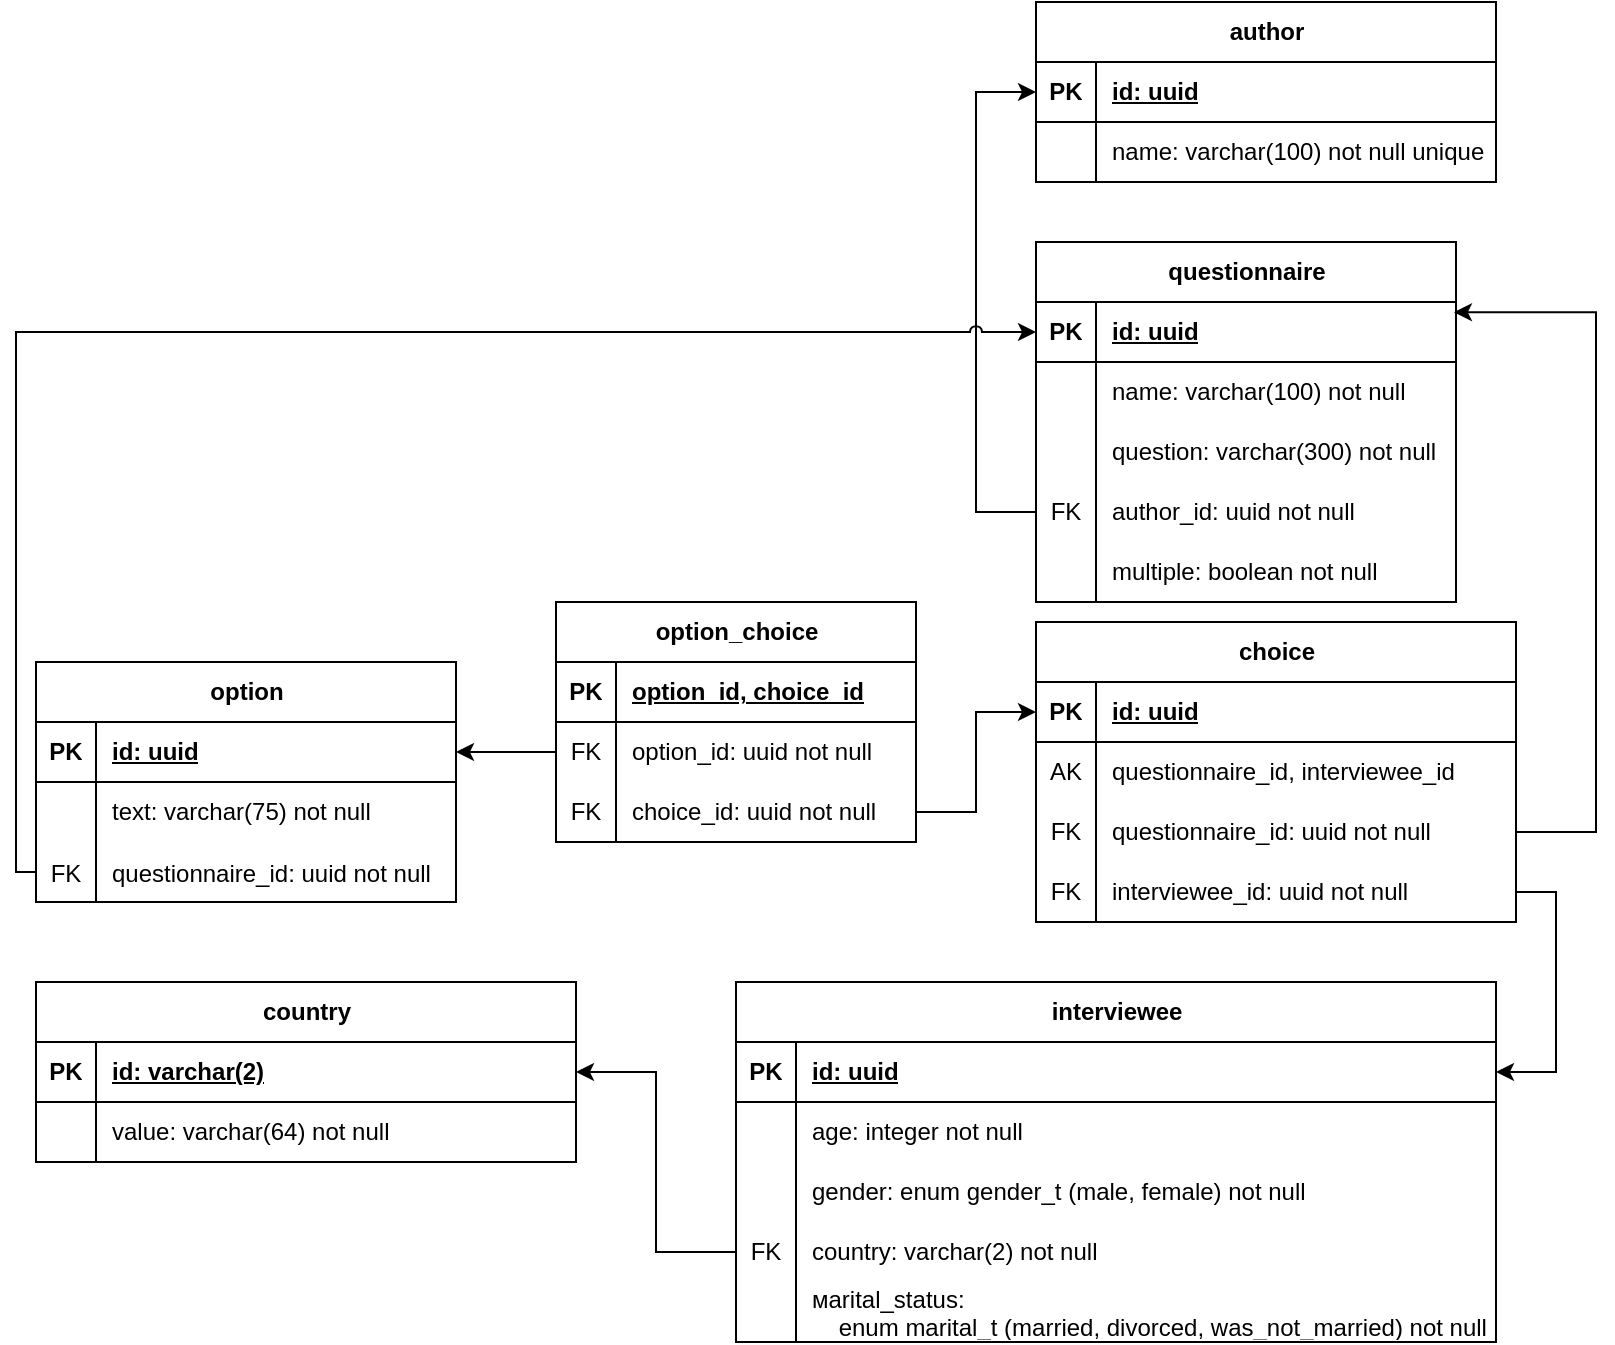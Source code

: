 <mxfile version="21.7.5" type="device">
  <diagram name="Страница — 1" id="QSBf3perLv_kSxdTgKMJ">
    <mxGraphModel dx="2206" dy="793" grid="1" gridSize="10" guides="1" tooltips="1" connect="1" arrows="1" fold="1" page="1" pageScale="1" pageWidth="827" pageHeight="1169" math="0" shadow="0">
      <root>
        <mxCell id="0" />
        <mxCell id="1" parent="0" />
        <mxCell id="I2lbNWNBSobUm_fYNvvN-1" value="author" style="shape=table;startSize=30;container=1;collapsible=1;childLayout=tableLayout;fixedRows=1;rowLines=0;fontStyle=1;align=center;resizeLast=1;html=1;" parent="1" vertex="1">
          <mxGeometry x="320" y="40" width="230" height="90" as="geometry" />
        </mxCell>
        <mxCell id="I2lbNWNBSobUm_fYNvvN-2" value="" style="shape=tableRow;horizontal=0;startSize=0;swimlaneHead=0;swimlaneBody=0;fillColor=none;collapsible=0;dropTarget=0;points=[[0,0.5],[1,0.5]];portConstraint=eastwest;top=0;left=0;right=0;bottom=1;" parent="I2lbNWNBSobUm_fYNvvN-1" vertex="1">
          <mxGeometry y="30" width="230" height="30" as="geometry" />
        </mxCell>
        <mxCell id="I2lbNWNBSobUm_fYNvvN-3" value="PK" style="shape=partialRectangle;connectable=0;fillColor=none;top=0;left=0;bottom=0;right=0;fontStyle=1;overflow=hidden;whiteSpace=wrap;html=1;" parent="I2lbNWNBSobUm_fYNvvN-2" vertex="1">
          <mxGeometry width="30" height="30" as="geometry">
            <mxRectangle width="30" height="30" as="alternateBounds" />
          </mxGeometry>
        </mxCell>
        <mxCell id="I2lbNWNBSobUm_fYNvvN-4" value="id: uuid" style="shape=partialRectangle;connectable=0;fillColor=none;top=0;left=0;bottom=0;right=0;align=left;spacingLeft=6;fontStyle=5;overflow=hidden;whiteSpace=wrap;html=1;" parent="I2lbNWNBSobUm_fYNvvN-2" vertex="1">
          <mxGeometry x="30" width="200" height="30" as="geometry">
            <mxRectangle width="200" height="30" as="alternateBounds" />
          </mxGeometry>
        </mxCell>
        <mxCell id="I2lbNWNBSobUm_fYNvvN-5" value="" style="shape=tableRow;horizontal=0;startSize=0;swimlaneHead=0;swimlaneBody=0;fillColor=none;collapsible=0;dropTarget=0;points=[[0,0.5],[1,0.5]];portConstraint=eastwest;top=0;left=0;right=0;bottom=0;" parent="I2lbNWNBSobUm_fYNvvN-1" vertex="1">
          <mxGeometry y="60" width="230" height="30" as="geometry" />
        </mxCell>
        <mxCell id="I2lbNWNBSobUm_fYNvvN-6" value="" style="shape=partialRectangle;connectable=0;fillColor=none;top=0;left=0;bottom=0;right=0;editable=1;overflow=hidden;whiteSpace=wrap;html=1;" parent="I2lbNWNBSobUm_fYNvvN-5" vertex="1">
          <mxGeometry width="30" height="30" as="geometry">
            <mxRectangle width="30" height="30" as="alternateBounds" />
          </mxGeometry>
        </mxCell>
        <mxCell id="I2lbNWNBSobUm_fYNvvN-7" value="name: varchar(100) not null unique" style="shape=partialRectangle;connectable=0;fillColor=none;top=0;left=0;bottom=0;right=0;align=left;spacingLeft=6;overflow=hidden;whiteSpace=wrap;html=1;" parent="I2lbNWNBSobUm_fYNvvN-5" vertex="1">
          <mxGeometry x="30" width="200" height="30" as="geometry">
            <mxRectangle width="200" height="30" as="alternateBounds" />
          </mxGeometry>
        </mxCell>
        <mxCell id="I2lbNWNBSobUm_fYNvvN-14" value="questionnaire" style="shape=table;startSize=30;container=1;collapsible=1;childLayout=tableLayout;fixedRows=1;rowLines=0;fontStyle=1;align=center;resizeLast=1;html=1;" parent="1" vertex="1">
          <mxGeometry x="320" y="160" width="210" height="180" as="geometry" />
        </mxCell>
        <mxCell id="I2lbNWNBSobUm_fYNvvN-15" value="" style="shape=tableRow;horizontal=0;startSize=0;swimlaneHead=0;swimlaneBody=0;fillColor=none;collapsible=0;dropTarget=0;points=[[0,0.5],[1,0.5]];portConstraint=eastwest;top=0;left=0;right=0;bottom=1;" parent="I2lbNWNBSobUm_fYNvvN-14" vertex="1">
          <mxGeometry y="30" width="210" height="30" as="geometry" />
        </mxCell>
        <mxCell id="I2lbNWNBSobUm_fYNvvN-16" value="PK" style="shape=partialRectangle;connectable=0;fillColor=none;top=0;left=0;bottom=0;right=0;fontStyle=1;overflow=hidden;whiteSpace=wrap;html=1;" parent="I2lbNWNBSobUm_fYNvvN-15" vertex="1">
          <mxGeometry width="30" height="30" as="geometry">
            <mxRectangle width="30" height="30" as="alternateBounds" />
          </mxGeometry>
        </mxCell>
        <mxCell id="I2lbNWNBSobUm_fYNvvN-17" value="id: uuid" style="shape=partialRectangle;connectable=0;fillColor=none;top=0;left=0;bottom=0;right=0;align=left;spacingLeft=6;fontStyle=5;overflow=hidden;whiteSpace=wrap;html=1;" parent="I2lbNWNBSobUm_fYNvvN-15" vertex="1">
          <mxGeometry x="30" width="180" height="30" as="geometry">
            <mxRectangle width="180" height="30" as="alternateBounds" />
          </mxGeometry>
        </mxCell>
        <mxCell id="I2lbNWNBSobUm_fYNvvN-18" value="" style="shape=tableRow;horizontal=0;startSize=0;swimlaneHead=0;swimlaneBody=0;fillColor=none;collapsible=0;dropTarget=0;points=[[0,0.5],[1,0.5]];portConstraint=eastwest;top=0;left=0;right=0;bottom=0;" parent="I2lbNWNBSobUm_fYNvvN-14" vertex="1">
          <mxGeometry y="60" width="210" height="30" as="geometry" />
        </mxCell>
        <mxCell id="I2lbNWNBSobUm_fYNvvN-19" value="" style="shape=partialRectangle;connectable=0;fillColor=none;top=0;left=0;bottom=0;right=0;editable=1;overflow=hidden;whiteSpace=wrap;html=1;" parent="I2lbNWNBSobUm_fYNvvN-18" vertex="1">
          <mxGeometry width="30" height="30" as="geometry">
            <mxRectangle width="30" height="30" as="alternateBounds" />
          </mxGeometry>
        </mxCell>
        <mxCell id="I2lbNWNBSobUm_fYNvvN-20" value="name: varchar(100)&amp;nbsp;not null" style="shape=partialRectangle;connectable=0;fillColor=none;top=0;left=0;bottom=0;right=0;align=left;spacingLeft=6;overflow=hidden;whiteSpace=wrap;html=1;" parent="I2lbNWNBSobUm_fYNvvN-18" vertex="1">
          <mxGeometry x="30" width="180" height="30" as="geometry">
            <mxRectangle width="180" height="30" as="alternateBounds" />
          </mxGeometry>
        </mxCell>
        <mxCell id="I2lbNWNBSobUm_fYNvvN-21" value="" style="shape=tableRow;horizontal=0;startSize=0;swimlaneHead=0;swimlaneBody=0;fillColor=none;collapsible=0;dropTarget=0;points=[[0,0.5],[1,0.5]];portConstraint=eastwest;top=0;left=0;right=0;bottom=0;" parent="I2lbNWNBSobUm_fYNvvN-14" vertex="1">
          <mxGeometry y="90" width="210" height="30" as="geometry" />
        </mxCell>
        <mxCell id="I2lbNWNBSobUm_fYNvvN-22" value="" style="shape=partialRectangle;connectable=0;fillColor=none;top=0;left=0;bottom=0;right=0;editable=1;overflow=hidden;whiteSpace=wrap;html=1;" parent="I2lbNWNBSobUm_fYNvvN-21" vertex="1">
          <mxGeometry width="30" height="30" as="geometry">
            <mxRectangle width="30" height="30" as="alternateBounds" />
          </mxGeometry>
        </mxCell>
        <mxCell id="I2lbNWNBSobUm_fYNvvN-23" value="question: varchar(300)&amp;nbsp;not null" style="shape=partialRectangle;connectable=0;fillColor=none;top=0;left=0;bottom=0;right=0;align=left;spacingLeft=6;overflow=hidden;whiteSpace=wrap;html=1;" parent="I2lbNWNBSobUm_fYNvvN-21" vertex="1">
          <mxGeometry x="30" width="180" height="30" as="geometry">
            <mxRectangle width="180" height="30" as="alternateBounds" />
          </mxGeometry>
        </mxCell>
        <mxCell id="I2lbNWNBSobUm_fYNvvN-24" value="" style="shape=tableRow;horizontal=0;startSize=0;swimlaneHead=0;swimlaneBody=0;fillColor=none;collapsible=0;dropTarget=0;points=[[0,0.5],[1,0.5]];portConstraint=eastwest;top=0;left=0;right=0;bottom=0;" parent="I2lbNWNBSobUm_fYNvvN-14" vertex="1">
          <mxGeometry y="120" width="210" height="30" as="geometry" />
        </mxCell>
        <mxCell id="I2lbNWNBSobUm_fYNvvN-25" value="FK" style="shape=partialRectangle;connectable=0;fillColor=none;top=0;left=0;bottom=0;right=0;editable=1;overflow=hidden;whiteSpace=wrap;html=1;" parent="I2lbNWNBSobUm_fYNvvN-24" vertex="1">
          <mxGeometry width="30" height="30" as="geometry">
            <mxRectangle width="30" height="30" as="alternateBounds" />
          </mxGeometry>
        </mxCell>
        <mxCell id="I2lbNWNBSobUm_fYNvvN-26" value="author_id: uuid&amp;nbsp;not null" style="shape=partialRectangle;connectable=0;fillColor=none;top=0;left=0;bottom=0;right=0;align=left;spacingLeft=6;overflow=hidden;whiteSpace=wrap;html=1;" parent="I2lbNWNBSobUm_fYNvvN-24" vertex="1">
          <mxGeometry x="30" width="180" height="30" as="geometry">
            <mxRectangle width="180" height="30" as="alternateBounds" />
          </mxGeometry>
        </mxCell>
        <mxCell id="oeHxypNG2arUV3fymTpx-14" value="" style="shape=tableRow;horizontal=0;startSize=0;swimlaneHead=0;swimlaneBody=0;fillColor=none;collapsible=0;dropTarget=0;points=[[0,0.5],[1,0.5]];portConstraint=eastwest;top=0;left=0;right=0;bottom=0;" parent="I2lbNWNBSobUm_fYNvvN-14" vertex="1">
          <mxGeometry y="150" width="210" height="30" as="geometry" />
        </mxCell>
        <mxCell id="oeHxypNG2arUV3fymTpx-15" value="" style="shape=partialRectangle;connectable=0;fillColor=none;top=0;left=0;bottom=0;right=0;editable=1;overflow=hidden;whiteSpace=wrap;html=1;" parent="oeHxypNG2arUV3fymTpx-14" vertex="1">
          <mxGeometry width="30" height="30" as="geometry">
            <mxRectangle width="30" height="30" as="alternateBounds" />
          </mxGeometry>
        </mxCell>
        <mxCell id="oeHxypNG2arUV3fymTpx-16" value="multiple: boolean not null" style="shape=partialRectangle;connectable=0;fillColor=none;top=0;left=0;bottom=0;right=0;align=left;spacingLeft=6;overflow=hidden;whiteSpace=wrap;html=1;" parent="oeHxypNG2arUV3fymTpx-14" vertex="1">
          <mxGeometry x="30" width="180" height="30" as="geometry">
            <mxRectangle width="180" height="30" as="alternateBounds" />
          </mxGeometry>
        </mxCell>
        <mxCell id="I2lbNWNBSobUm_fYNvvN-27" value="option" style="shape=table;startSize=30;container=1;collapsible=1;childLayout=tableLayout;fixedRows=1;rowLines=0;fontStyle=1;align=center;resizeLast=1;html=1;" parent="1" vertex="1">
          <mxGeometry x="-180" y="370" width="210" height="120" as="geometry" />
        </mxCell>
        <mxCell id="I2lbNWNBSobUm_fYNvvN-28" value="" style="shape=tableRow;horizontal=0;startSize=0;swimlaneHead=0;swimlaneBody=0;fillColor=none;collapsible=0;dropTarget=0;points=[[0,0.5],[1,0.5]];portConstraint=eastwest;top=0;left=0;right=0;bottom=1;" parent="I2lbNWNBSobUm_fYNvvN-27" vertex="1">
          <mxGeometry y="30" width="210" height="30" as="geometry" />
        </mxCell>
        <mxCell id="I2lbNWNBSobUm_fYNvvN-29" value="PK" style="shape=partialRectangle;connectable=0;fillColor=none;top=0;left=0;bottom=0;right=0;fontStyle=1;overflow=hidden;whiteSpace=wrap;html=1;" parent="I2lbNWNBSobUm_fYNvvN-28" vertex="1">
          <mxGeometry width="30" height="30" as="geometry">
            <mxRectangle width="30" height="30" as="alternateBounds" />
          </mxGeometry>
        </mxCell>
        <mxCell id="I2lbNWNBSobUm_fYNvvN-30" value="id: uuid" style="shape=partialRectangle;connectable=0;fillColor=none;top=0;left=0;bottom=0;right=0;align=left;spacingLeft=6;fontStyle=5;overflow=hidden;whiteSpace=wrap;html=1;" parent="I2lbNWNBSobUm_fYNvvN-28" vertex="1">
          <mxGeometry x="30" width="180" height="30" as="geometry">
            <mxRectangle width="180" height="30" as="alternateBounds" />
          </mxGeometry>
        </mxCell>
        <mxCell id="I2lbNWNBSobUm_fYNvvN-31" value="" style="shape=tableRow;horizontal=0;startSize=0;swimlaneHead=0;swimlaneBody=0;fillColor=none;collapsible=0;dropTarget=0;points=[[0,0.5],[1,0.5]];portConstraint=eastwest;top=0;left=0;right=0;bottom=0;" parent="I2lbNWNBSobUm_fYNvvN-27" vertex="1">
          <mxGeometry y="60" width="210" height="30" as="geometry" />
        </mxCell>
        <mxCell id="I2lbNWNBSobUm_fYNvvN-32" value="" style="shape=partialRectangle;connectable=0;fillColor=none;top=0;left=0;bottom=0;right=0;editable=1;overflow=hidden;whiteSpace=wrap;html=1;" parent="I2lbNWNBSobUm_fYNvvN-31" vertex="1">
          <mxGeometry width="30" height="30" as="geometry">
            <mxRectangle width="30" height="30" as="alternateBounds" />
          </mxGeometry>
        </mxCell>
        <mxCell id="I2lbNWNBSobUm_fYNvvN-33" value="text: varchar(75)&amp;nbsp;not null" style="shape=partialRectangle;connectable=0;fillColor=none;top=0;left=0;bottom=0;right=0;align=left;spacingLeft=6;overflow=hidden;whiteSpace=wrap;html=1;" parent="I2lbNWNBSobUm_fYNvvN-31" vertex="1">
          <mxGeometry x="30" width="180" height="30" as="geometry">
            <mxRectangle width="180" height="30" as="alternateBounds" />
          </mxGeometry>
        </mxCell>
        <mxCell id="I2lbNWNBSobUm_fYNvvN-97" value="" style="shape=tableRow;horizontal=0;startSize=0;swimlaneHead=0;swimlaneBody=0;fillColor=none;collapsible=0;dropTarget=0;points=[[0,0.5],[1,0.5]];portConstraint=eastwest;top=0;left=0;right=0;bottom=0;" parent="I2lbNWNBSobUm_fYNvvN-27" vertex="1">
          <mxGeometry y="90" width="210" height="30" as="geometry" />
        </mxCell>
        <mxCell id="I2lbNWNBSobUm_fYNvvN-98" value="FK" style="shape=partialRectangle;connectable=0;fillColor=none;top=0;left=0;bottom=0;right=0;editable=1;overflow=hidden;" parent="I2lbNWNBSobUm_fYNvvN-97" vertex="1">
          <mxGeometry width="30" height="30" as="geometry">
            <mxRectangle width="30" height="30" as="alternateBounds" />
          </mxGeometry>
        </mxCell>
        <mxCell id="I2lbNWNBSobUm_fYNvvN-99" value="questionnaire_id: uuid not null" style="shape=partialRectangle;connectable=0;fillColor=none;top=0;left=0;bottom=0;right=0;align=left;spacingLeft=6;overflow=hidden;" parent="I2lbNWNBSobUm_fYNvvN-97" vertex="1">
          <mxGeometry x="30" width="180" height="30" as="geometry">
            <mxRectangle width="180" height="30" as="alternateBounds" />
          </mxGeometry>
        </mxCell>
        <mxCell id="I2lbNWNBSobUm_fYNvvN-53" value="interviewee" style="shape=table;startSize=30;container=1;collapsible=1;childLayout=tableLayout;fixedRows=1;rowLines=0;fontStyle=1;align=center;resizeLast=1;html=1;" parent="1" vertex="1">
          <mxGeometry x="170" y="530" width="380" height="180" as="geometry" />
        </mxCell>
        <mxCell id="I2lbNWNBSobUm_fYNvvN-54" value="" style="shape=tableRow;horizontal=0;startSize=0;swimlaneHead=0;swimlaneBody=0;fillColor=none;collapsible=0;dropTarget=0;points=[[0,0.5],[1,0.5]];portConstraint=eastwest;top=0;left=0;right=0;bottom=1;" parent="I2lbNWNBSobUm_fYNvvN-53" vertex="1">
          <mxGeometry y="30" width="380" height="30" as="geometry" />
        </mxCell>
        <mxCell id="I2lbNWNBSobUm_fYNvvN-55" value="PK" style="shape=partialRectangle;connectable=0;fillColor=none;top=0;left=0;bottom=0;right=0;fontStyle=1;overflow=hidden;whiteSpace=wrap;html=1;" parent="I2lbNWNBSobUm_fYNvvN-54" vertex="1">
          <mxGeometry width="30" height="30" as="geometry">
            <mxRectangle width="30" height="30" as="alternateBounds" />
          </mxGeometry>
        </mxCell>
        <mxCell id="I2lbNWNBSobUm_fYNvvN-56" value="id: uuid" style="shape=partialRectangle;connectable=0;fillColor=none;top=0;left=0;bottom=0;right=0;align=left;spacingLeft=6;fontStyle=5;overflow=hidden;whiteSpace=wrap;html=1;" parent="I2lbNWNBSobUm_fYNvvN-54" vertex="1">
          <mxGeometry x="30" width="350" height="30" as="geometry">
            <mxRectangle width="350" height="30" as="alternateBounds" />
          </mxGeometry>
        </mxCell>
        <mxCell id="I2lbNWNBSobUm_fYNvvN-57" value="" style="shape=tableRow;horizontal=0;startSize=0;swimlaneHead=0;swimlaneBody=0;fillColor=none;collapsible=0;dropTarget=0;points=[[0,0.5],[1,0.5]];portConstraint=eastwest;top=0;left=0;right=0;bottom=0;" parent="I2lbNWNBSobUm_fYNvvN-53" vertex="1">
          <mxGeometry y="60" width="380" height="30" as="geometry" />
        </mxCell>
        <mxCell id="I2lbNWNBSobUm_fYNvvN-58" value="" style="shape=partialRectangle;connectable=0;fillColor=none;top=0;left=0;bottom=0;right=0;editable=1;overflow=hidden;whiteSpace=wrap;html=1;" parent="I2lbNWNBSobUm_fYNvvN-57" vertex="1">
          <mxGeometry width="30" height="30" as="geometry">
            <mxRectangle width="30" height="30" as="alternateBounds" />
          </mxGeometry>
        </mxCell>
        <mxCell id="I2lbNWNBSobUm_fYNvvN-59" value="age: integer&amp;nbsp;not null" style="shape=partialRectangle;connectable=0;fillColor=none;top=0;left=0;bottom=0;right=0;align=left;spacingLeft=6;overflow=hidden;whiteSpace=wrap;html=1;" parent="I2lbNWNBSobUm_fYNvvN-57" vertex="1">
          <mxGeometry x="30" width="350" height="30" as="geometry">
            <mxRectangle width="350" height="30" as="alternateBounds" />
          </mxGeometry>
        </mxCell>
        <mxCell id="I2lbNWNBSobUm_fYNvvN-60" value="" style="shape=tableRow;horizontal=0;startSize=0;swimlaneHead=0;swimlaneBody=0;fillColor=none;collapsible=0;dropTarget=0;points=[[0,0.5],[1,0.5]];portConstraint=eastwest;top=0;left=0;right=0;bottom=0;" parent="I2lbNWNBSobUm_fYNvvN-53" vertex="1">
          <mxGeometry y="90" width="380" height="30" as="geometry" />
        </mxCell>
        <mxCell id="I2lbNWNBSobUm_fYNvvN-61" value="" style="shape=partialRectangle;connectable=0;fillColor=none;top=0;left=0;bottom=0;right=0;editable=1;overflow=hidden;whiteSpace=wrap;html=1;" parent="I2lbNWNBSobUm_fYNvvN-60" vertex="1">
          <mxGeometry width="30" height="30" as="geometry">
            <mxRectangle width="30" height="30" as="alternateBounds" />
          </mxGeometry>
        </mxCell>
        <mxCell id="I2lbNWNBSobUm_fYNvvN-62" value="gender: enum gender_t (male, female)&amp;nbsp;not null" style="shape=partialRectangle;connectable=0;fillColor=none;top=0;left=0;bottom=0;right=0;align=left;spacingLeft=6;overflow=hidden;whiteSpace=wrap;html=1;" parent="I2lbNWNBSobUm_fYNvvN-60" vertex="1">
          <mxGeometry x="30" width="350" height="30" as="geometry">
            <mxRectangle width="350" height="30" as="alternateBounds" />
          </mxGeometry>
        </mxCell>
        <mxCell id="I2lbNWNBSobUm_fYNvvN-63" value="" style="shape=tableRow;horizontal=0;startSize=0;swimlaneHead=0;swimlaneBody=0;fillColor=none;collapsible=0;dropTarget=0;points=[[0,0.5],[1,0.5]];portConstraint=eastwest;top=0;left=0;right=0;bottom=0;" parent="I2lbNWNBSobUm_fYNvvN-53" vertex="1">
          <mxGeometry y="120" width="380" height="30" as="geometry" />
        </mxCell>
        <mxCell id="I2lbNWNBSobUm_fYNvvN-64" value="FK" style="shape=partialRectangle;connectable=0;fillColor=none;top=0;left=0;bottom=0;right=0;editable=1;overflow=hidden;whiteSpace=wrap;html=1;" parent="I2lbNWNBSobUm_fYNvvN-63" vertex="1">
          <mxGeometry width="30" height="30" as="geometry">
            <mxRectangle width="30" height="30" as="alternateBounds" />
          </mxGeometry>
        </mxCell>
        <mxCell id="I2lbNWNBSobUm_fYNvvN-65" value="country: varchar(2)&amp;nbsp;not null" style="shape=partialRectangle;connectable=0;fillColor=none;top=0;left=0;bottom=0;right=0;align=left;spacingLeft=6;overflow=hidden;whiteSpace=wrap;html=1;" parent="I2lbNWNBSobUm_fYNvvN-63" vertex="1">
          <mxGeometry x="30" width="350" height="30" as="geometry">
            <mxRectangle width="350" height="30" as="alternateBounds" />
          </mxGeometry>
        </mxCell>
        <mxCell id="I2lbNWNBSobUm_fYNvvN-66" value="" style="shape=tableRow;horizontal=0;startSize=0;swimlaneHead=0;swimlaneBody=0;fillColor=none;collapsible=0;dropTarget=0;points=[[0,0.5],[1,0.5]];portConstraint=eastwest;top=0;left=0;right=0;bottom=0;" parent="I2lbNWNBSobUm_fYNvvN-53" vertex="1">
          <mxGeometry y="150" width="380" height="30" as="geometry" />
        </mxCell>
        <mxCell id="I2lbNWNBSobUm_fYNvvN-67" value="" style="shape=partialRectangle;connectable=0;fillColor=none;top=0;left=0;bottom=0;right=0;editable=1;overflow=hidden;" parent="I2lbNWNBSobUm_fYNvvN-66" vertex="1">
          <mxGeometry width="30" height="30" as="geometry">
            <mxRectangle width="30" height="30" as="alternateBounds" />
          </mxGeometry>
        </mxCell>
        <mxCell id="I2lbNWNBSobUm_fYNvvN-68" value="мarital_status: &#xa;    enum marital_t (married, divorced, was_not_married) not null" style="shape=partialRectangle;connectable=0;fillColor=none;top=0;left=0;bottom=0;right=0;align=left;spacingLeft=6;overflow=hidden;" parent="I2lbNWNBSobUm_fYNvvN-66" vertex="1">
          <mxGeometry x="30" width="350" height="30" as="geometry">
            <mxRectangle width="350" height="30" as="alternateBounds" />
          </mxGeometry>
        </mxCell>
        <mxCell id="I2lbNWNBSobUm_fYNvvN-69" value="choice" style="shape=table;startSize=30;container=1;collapsible=1;childLayout=tableLayout;fixedRows=1;rowLines=0;fontStyle=1;align=center;resizeLast=1;html=1;" parent="1" vertex="1">
          <mxGeometry x="320" y="350" width="240" height="150" as="geometry" />
        </mxCell>
        <mxCell id="I2lbNWNBSobUm_fYNvvN-70" value="" style="shape=tableRow;horizontal=0;startSize=0;swimlaneHead=0;swimlaneBody=0;fillColor=none;collapsible=0;dropTarget=0;points=[[0,0.5],[1,0.5]];portConstraint=eastwest;top=0;left=0;right=0;bottom=1;" parent="I2lbNWNBSobUm_fYNvvN-69" vertex="1">
          <mxGeometry y="30" width="240" height="30" as="geometry" />
        </mxCell>
        <mxCell id="I2lbNWNBSobUm_fYNvvN-71" value="PK" style="shape=partialRectangle;connectable=0;fillColor=none;top=0;left=0;bottom=0;right=0;fontStyle=1;overflow=hidden;whiteSpace=wrap;html=1;" parent="I2lbNWNBSobUm_fYNvvN-70" vertex="1">
          <mxGeometry width="30" height="30" as="geometry">
            <mxRectangle width="30" height="30" as="alternateBounds" />
          </mxGeometry>
        </mxCell>
        <mxCell id="I2lbNWNBSobUm_fYNvvN-72" value="id: uuid" style="shape=partialRectangle;connectable=0;fillColor=none;top=0;left=0;bottom=0;right=0;align=left;spacingLeft=6;fontStyle=5;overflow=hidden;whiteSpace=wrap;html=1;" parent="I2lbNWNBSobUm_fYNvvN-70" vertex="1">
          <mxGeometry x="30" width="210" height="30" as="geometry">
            <mxRectangle width="210" height="30" as="alternateBounds" />
          </mxGeometry>
        </mxCell>
        <mxCell id="9Qql9yhzGzcfnl66vr70-2" value="" style="shape=tableRow;horizontal=0;startSize=0;swimlaneHead=0;swimlaneBody=0;fillColor=none;collapsible=0;dropTarget=0;points=[[0,0.5],[1,0.5]];portConstraint=eastwest;top=0;left=0;right=0;bottom=0;" parent="I2lbNWNBSobUm_fYNvvN-69" vertex="1">
          <mxGeometry y="60" width="240" height="30" as="geometry" />
        </mxCell>
        <mxCell id="9Qql9yhzGzcfnl66vr70-3" value="AK" style="shape=partialRectangle;connectable=0;fillColor=none;top=0;left=0;bottom=0;right=0;fontStyle=0;overflow=hidden;whiteSpace=wrap;html=1;" parent="9Qql9yhzGzcfnl66vr70-2" vertex="1">
          <mxGeometry width="30" height="30" as="geometry">
            <mxRectangle width="30" height="30" as="alternateBounds" />
          </mxGeometry>
        </mxCell>
        <mxCell id="9Qql9yhzGzcfnl66vr70-4" value="questionnaire_id, interviewee_id" style="shape=partialRectangle;connectable=0;fillColor=none;top=0;left=0;bottom=0;right=0;align=left;spacingLeft=6;fontStyle=0;overflow=hidden;whiteSpace=wrap;html=1;" parent="9Qql9yhzGzcfnl66vr70-2" vertex="1">
          <mxGeometry x="30" width="210" height="30" as="geometry">
            <mxRectangle width="210" height="30" as="alternateBounds" />
          </mxGeometry>
        </mxCell>
        <mxCell id="I2lbNWNBSobUm_fYNvvN-76" value="" style="shape=tableRow;horizontal=0;startSize=0;swimlaneHead=0;swimlaneBody=0;fillColor=none;collapsible=0;dropTarget=0;points=[[0,0.5],[1,0.5]];portConstraint=eastwest;top=0;left=0;right=0;bottom=0;" parent="I2lbNWNBSobUm_fYNvvN-69" vertex="1">
          <mxGeometry y="90" width="240" height="30" as="geometry" />
        </mxCell>
        <mxCell id="I2lbNWNBSobUm_fYNvvN-77" value="FK" style="shape=partialRectangle;connectable=0;fillColor=none;top=0;left=0;bottom=0;right=0;editable=1;overflow=hidden;whiteSpace=wrap;html=1;" parent="I2lbNWNBSobUm_fYNvvN-76" vertex="1">
          <mxGeometry width="30" height="30" as="geometry">
            <mxRectangle width="30" height="30" as="alternateBounds" />
          </mxGeometry>
        </mxCell>
        <mxCell id="I2lbNWNBSobUm_fYNvvN-78" value="questionnaire_id: uuid&amp;nbsp;not null" style="shape=partialRectangle;connectable=0;fillColor=none;top=0;left=0;bottom=0;right=0;align=left;spacingLeft=6;overflow=hidden;whiteSpace=wrap;html=1;" parent="I2lbNWNBSobUm_fYNvvN-76" vertex="1">
          <mxGeometry x="30" width="210" height="30" as="geometry">
            <mxRectangle width="210" height="30" as="alternateBounds" />
          </mxGeometry>
        </mxCell>
        <mxCell id="I2lbNWNBSobUm_fYNvvN-79" value="" style="shape=tableRow;horizontal=0;startSize=0;swimlaneHead=0;swimlaneBody=0;fillColor=none;collapsible=0;dropTarget=0;points=[[0,0.5],[1,0.5]];portConstraint=eastwest;top=0;left=0;right=0;bottom=0;" parent="I2lbNWNBSobUm_fYNvvN-69" vertex="1">
          <mxGeometry y="120" width="240" height="30" as="geometry" />
        </mxCell>
        <mxCell id="I2lbNWNBSobUm_fYNvvN-80" value="FK" style="shape=partialRectangle;connectable=0;fillColor=none;top=0;left=0;bottom=0;right=0;editable=1;overflow=hidden;whiteSpace=wrap;html=1;" parent="I2lbNWNBSobUm_fYNvvN-79" vertex="1">
          <mxGeometry width="30" height="30" as="geometry">
            <mxRectangle width="30" height="30" as="alternateBounds" />
          </mxGeometry>
        </mxCell>
        <mxCell id="I2lbNWNBSobUm_fYNvvN-81" value="interviewee_id: uuid&amp;nbsp;not null" style="shape=partialRectangle;connectable=0;fillColor=none;top=0;left=0;bottom=0;right=0;align=left;spacingLeft=6;overflow=hidden;whiteSpace=wrap;html=1;" parent="I2lbNWNBSobUm_fYNvvN-79" vertex="1">
          <mxGeometry x="30" width="210" height="30" as="geometry">
            <mxRectangle width="210" height="30" as="alternateBounds" />
          </mxGeometry>
        </mxCell>
        <mxCell id="I2lbNWNBSobUm_fYNvvN-82" value="option_choice" style="shape=table;startSize=30;container=1;collapsible=1;childLayout=tableLayout;fixedRows=1;rowLines=0;fontStyle=1;align=center;resizeLast=1;html=1;" parent="1" vertex="1">
          <mxGeometry x="80" y="340" width="180" height="120" as="geometry" />
        </mxCell>
        <mxCell id="I2lbNWNBSobUm_fYNvvN-83" value="" style="shape=tableRow;horizontal=0;startSize=0;swimlaneHead=0;swimlaneBody=0;fillColor=none;collapsible=0;dropTarget=0;points=[[0,0.5],[1,0.5]];portConstraint=eastwest;top=0;left=0;right=0;bottom=1;" parent="I2lbNWNBSobUm_fYNvvN-82" vertex="1">
          <mxGeometry y="30" width="180" height="30" as="geometry" />
        </mxCell>
        <mxCell id="I2lbNWNBSobUm_fYNvvN-84" value="PK" style="shape=partialRectangle;connectable=0;fillColor=none;top=0;left=0;bottom=0;right=0;fontStyle=1;overflow=hidden;whiteSpace=wrap;html=1;" parent="I2lbNWNBSobUm_fYNvvN-83" vertex="1">
          <mxGeometry width="30" height="30" as="geometry">
            <mxRectangle width="30" height="30" as="alternateBounds" />
          </mxGeometry>
        </mxCell>
        <mxCell id="I2lbNWNBSobUm_fYNvvN-85" value="option_id,&amp;nbsp;choice_id" style="shape=partialRectangle;connectable=0;fillColor=none;top=0;left=0;bottom=0;right=0;align=left;spacingLeft=6;fontStyle=5;overflow=hidden;whiteSpace=wrap;html=1;" parent="I2lbNWNBSobUm_fYNvvN-83" vertex="1">
          <mxGeometry x="30" width="150" height="30" as="geometry">
            <mxRectangle width="150" height="30" as="alternateBounds" />
          </mxGeometry>
        </mxCell>
        <mxCell id="I2lbNWNBSobUm_fYNvvN-86" value="" style="shape=tableRow;horizontal=0;startSize=0;swimlaneHead=0;swimlaneBody=0;fillColor=none;collapsible=0;dropTarget=0;points=[[0,0.5],[1,0.5]];portConstraint=eastwest;top=0;left=0;right=0;bottom=0;" parent="I2lbNWNBSobUm_fYNvvN-82" vertex="1">
          <mxGeometry y="60" width="180" height="30" as="geometry" />
        </mxCell>
        <mxCell id="I2lbNWNBSobUm_fYNvvN-87" value="FK" style="shape=partialRectangle;connectable=0;fillColor=none;top=0;left=0;bottom=0;right=0;editable=1;overflow=hidden;whiteSpace=wrap;html=1;" parent="I2lbNWNBSobUm_fYNvvN-86" vertex="1">
          <mxGeometry width="30" height="30" as="geometry">
            <mxRectangle width="30" height="30" as="alternateBounds" />
          </mxGeometry>
        </mxCell>
        <mxCell id="I2lbNWNBSobUm_fYNvvN-88" value="option_id: uuid&amp;nbsp;not null" style="shape=partialRectangle;connectable=0;fillColor=none;top=0;left=0;bottom=0;right=0;align=left;spacingLeft=6;overflow=hidden;whiteSpace=wrap;html=1;" parent="I2lbNWNBSobUm_fYNvvN-86" vertex="1">
          <mxGeometry x="30" width="150" height="30" as="geometry">
            <mxRectangle width="150" height="30" as="alternateBounds" />
          </mxGeometry>
        </mxCell>
        <mxCell id="I2lbNWNBSobUm_fYNvvN-89" value="" style="shape=tableRow;horizontal=0;startSize=0;swimlaneHead=0;swimlaneBody=0;fillColor=none;collapsible=0;dropTarget=0;points=[[0,0.5],[1,0.5]];portConstraint=eastwest;top=0;left=0;right=0;bottom=0;" parent="I2lbNWNBSobUm_fYNvvN-82" vertex="1">
          <mxGeometry y="90" width="180" height="30" as="geometry" />
        </mxCell>
        <mxCell id="I2lbNWNBSobUm_fYNvvN-90" value="FK" style="shape=partialRectangle;connectable=0;fillColor=none;top=0;left=0;bottom=0;right=0;editable=1;overflow=hidden;whiteSpace=wrap;html=1;" parent="I2lbNWNBSobUm_fYNvvN-89" vertex="1">
          <mxGeometry width="30" height="30" as="geometry">
            <mxRectangle width="30" height="30" as="alternateBounds" />
          </mxGeometry>
        </mxCell>
        <mxCell id="I2lbNWNBSobUm_fYNvvN-91" value="choice_id: uuid&amp;nbsp;not null" style="shape=partialRectangle;connectable=0;fillColor=none;top=0;left=0;bottom=0;right=0;align=left;spacingLeft=6;overflow=hidden;whiteSpace=wrap;html=1;" parent="I2lbNWNBSobUm_fYNvvN-89" vertex="1">
          <mxGeometry x="30" width="150" height="30" as="geometry">
            <mxRectangle width="150" height="30" as="alternateBounds" />
          </mxGeometry>
        </mxCell>
        <mxCell id="I2lbNWNBSobUm_fYNvvN-95" value="" style="endArrow=classic;html=1;rounded=0;exitX=0;exitY=0.5;exitDx=0;exitDy=0;entryX=0;entryY=0.5;entryDx=0;entryDy=0;edgeStyle=orthogonalEdgeStyle;" parent="1" source="I2lbNWNBSobUm_fYNvvN-24" target="I2lbNWNBSobUm_fYNvvN-2" edge="1">
          <mxGeometry width="50" height="50" relative="1" as="geometry">
            <mxPoint x="390" y="310" as="sourcePoint" />
            <mxPoint x="440" y="260" as="targetPoint" />
            <Array as="points">
              <mxPoint x="290" y="295" />
              <mxPoint x="290" y="85" />
            </Array>
          </mxGeometry>
        </mxCell>
        <mxCell id="I2lbNWNBSobUm_fYNvvN-100" value="" style="endArrow=classic;html=1;rounded=0;exitX=0;exitY=0.5;exitDx=0;exitDy=0;entryX=0;entryY=0.5;entryDx=0;entryDy=0;edgeStyle=orthogonalEdgeStyle;jumpStyle=arc;" parent="1" source="I2lbNWNBSobUm_fYNvvN-97" target="I2lbNWNBSobUm_fYNvvN-15" edge="1">
          <mxGeometry width="50" height="50" relative="1" as="geometry">
            <mxPoint x="390" y="310" as="sourcePoint" />
            <mxPoint x="440" y="260" as="targetPoint" />
            <Array as="points">
              <mxPoint x="-190" y="475" />
              <mxPoint x="-190" y="205" />
            </Array>
          </mxGeometry>
        </mxCell>
        <mxCell id="I2lbNWNBSobUm_fYNvvN-104" value="" style="endArrow=classic;html=1;rounded=0;exitX=0;exitY=0.5;exitDx=0;exitDy=0;entryX=1;entryY=0.5;entryDx=0;entryDy=0;" parent="1" source="I2lbNWNBSobUm_fYNvvN-86" target="I2lbNWNBSobUm_fYNvvN-28" edge="1">
          <mxGeometry width="50" height="50" relative="1" as="geometry">
            <mxPoint x="470" y="430" as="sourcePoint" />
            <mxPoint x="440" y="380" as="targetPoint" />
          </mxGeometry>
        </mxCell>
        <mxCell id="I2lbNWNBSobUm_fYNvvN-105" value="" style="endArrow=classic;html=1;rounded=0;exitX=1;exitY=0.5;exitDx=0;exitDy=0;entryX=0;entryY=0.5;entryDx=0;entryDy=0;edgeStyle=orthogonalEdgeStyle;" parent="1" source="I2lbNWNBSobUm_fYNvvN-89" target="I2lbNWNBSobUm_fYNvvN-70" edge="1">
          <mxGeometry width="50" height="50" relative="1" as="geometry">
            <mxPoint x="390" y="430" as="sourcePoint" />
            <mxPoint x="440" y="380" as="targetPoint" />
            <Array as="points">
              <mxPoint x="290" y="445" />
              <mxPoint x="290" y="395" />
            </Array>
          </mxGeometry>
        </mxCell>
        <mxCell id="I2lbNWNBSobUm_fYNvvN-106" value="" style="endArrow=classic;html=1;rounded=0;exitX=1;exitY=0.5;exitDx=0;exitDy=0;entryX=0.995;entryY=0.17;entryDx=0;entryDy=0;edgeStyle=orthogonalEdgeStyle;entryPerimeter=0;" parent="1" source="I2lbNWNBSobUm_fYNvvN-76" target="I2lbNWNBSobUm_fYNvvN-15" edge="1">
          <mxGeometry width="50" height="50" relative="1" as="geometry">
            <mxPoint x="390" y="430" as="sourcePoint" />
            <mxPoint x="440" y="380" as="targetPoint" />
            <Array as="points">
              <mxPoint x="600" y="455" />
              <mxPoint x="600" y="195" />
            </Array>
          </mxGeometry>
        </mxCell>
        <mxCell id="I2lbNWNBSobUm_fYNvvN-107" value="" style="endArrow=classic;html=1;rounded=0;exitX=1;exitY=0.5;exitDx=0;exitDy=0;entryX=1;entryY=0.5;entryDx=0;entryDy=0;edgeStyle=orthogonalEdgeStyle;" parent="1" source="I2lbNWNBSobUm_fYNvvN-79" target="I2lbNWNBSobUm_fYNvvN-54" edge="1">
          <mxGeometry width="50" height="50" relative="1" as="geometry">
            <mxPoint x="390" y="430" as="sourcePoint" />
            <mxPoint x="440" y="380" as="targetPoint" />
            <Array as="points">
              <mxPoint x="580" y="485" />
              <mxPoint x="580" y="575" />
            </Array>
          </mxGeometry>
        </mxCell>
        <mxCell id="EuJyQ9KpBViJdIwqdFvj-1" value="country" style="shape=table;startSize=30;container=1;collapsible=1;childLayout=tableLayout;fixedRows=1;rowLines=0;fontStyle=1;align=center;resizeLast=1;html=1;" vertex="1" parent="1">
          <mxGeometry x="-180" y="530" width="270" height="90" as="geometry" />
        </mxCell>
        <mxCell id="EuJyQ9KpBViJdIwqdFvj-2" value="" style="shape=tableRow;horizontal=0;startSize=0;swimlaneHead=0;swimlaneBody=0;fillColor=none;collapsible=0;dropTarget=0;points=[[0,0.5],[1,0.5]];portConstraint=eastwest;top=0;left=0;right=0;bottom=1;" vertex="1" parent="EuJyQ9KpBViJdIwqdFvj-1">
          <mxGeometry y="30" width="270" height="30" as="geometry" />
        </mxCell>
        <mxCell id="EuJyQ9KpBViJdIwqdFvj-3" value="PK" style="shape=partialRectangle;connectable=0;fillColor=none;top=0;left=0;bottom=0;right=0;fontStyle=1;overflow=hidden;whiteSpace=wrap;html=1;" vertex="1" parent="EuJyQ9KpBViJdIwqdFvj-2">
          <mxGeometry width="30" height="30" as="geometry">
            <mxRectangle width="30" height="30" as="alternateBounds" />
          </mxGeometry>
        </mxCell>
        <mxCell id="EuJyQ9KpBViJdIwqdFvj-4" value="id: varchar(2)" style="shape=partialRectangle;connectable=0;fillColor=none;top=0;left=0;bottom=0;right=0;align=left;spacingLeft=6;fontStyle=5;overflow=hidden;whiteSpace=wrap;html=1;" vertex="1" parent="EuJyQ9KpBViJdIwqdFvj-2">
          <mxGeometry x="30" width="240" height="30" as="geometry">
            <mxRectangle width="240" height="30" as="alternateBounds" />
          </mxGeometry>
        </mxCell>
        <mxCell id="EuJyQ9KpBViJdIwqdFvj-5" value="" style="shape=tableRow;horizontal=0;startSize=0;swimlaneHead=0;swimlaneBody=0;fillColor=none;collapsible=0;dropTarget=0;points=[[0,0.5],[1,0.5]];portConstraint=eastwest;top=0;left=0;right=0;bottom=0;" vertex="1" parent="EuJyQ9KpBViJdIwqdFvj-1">
          <mxGeometry y="60" width="270" height="30" as="geometry" />
        </mxCell>
        <mxCell id="EuJyQ9KpBViJdIwqdFvj-6" value="" style="shape=partialRectangle;connectable=0;fillColor=none;top=0;left=0;bottom=0;right=0;editable=1;overflow=hidden;whiteSpace=wrap;html=1;" vertex="1" parent="EuJyQ9KpBViJdIwqdFvj-5">
          <mxGeometry width="30" height="30" as="geometry">
            <mxRectangle width="30" height="30" as="alternateBounds" />
          </mxGeometry>
        </mxCell>
        <mxCell id="EuJyQ9KpBViJdIwqdFvj-7" value="value: varchar(64) not null" style="shape=partialRectangle;connectable=0;fillColor=none;top=0;left=0;bottom=0;right=0;align=left;spacingLeft=6;overflow=hidden;whiteSpace=wrap;html=1;" vertex="1" parent="EuJyQ9KpBViJdIwqdFvj-5">
          <mxGeometry x="30" width="240" height="30" as="geometry">
            <mxRectangle width="240" height="30" as="alternateBounds" />
          </mxGeometry>
        </mxCell>
        <mxCell id="EuJyQ9KpBViJdIwqdFvj-17" style="edgeStyle=orthogonalEdgeStyle;rounded=0;orthogonalLoop=1;jettySize=auto;html=1;exitX=0;exitY=0.5;exitDx=0;exitDy=0;entryX=1;entryY=0.5;entryDx=0;entryDy=0;" edge="1" parent="1" source="I2lbNWNBSobUm_fYNvvN-63" target="EuJyQ9KpBViJdIwqdFvj-2">
          <mxGeometry relative="1" as="geometry" />
        </mxCell>
      </root>
    </mxGraphModel>
  </diagram>
</mxfile>
